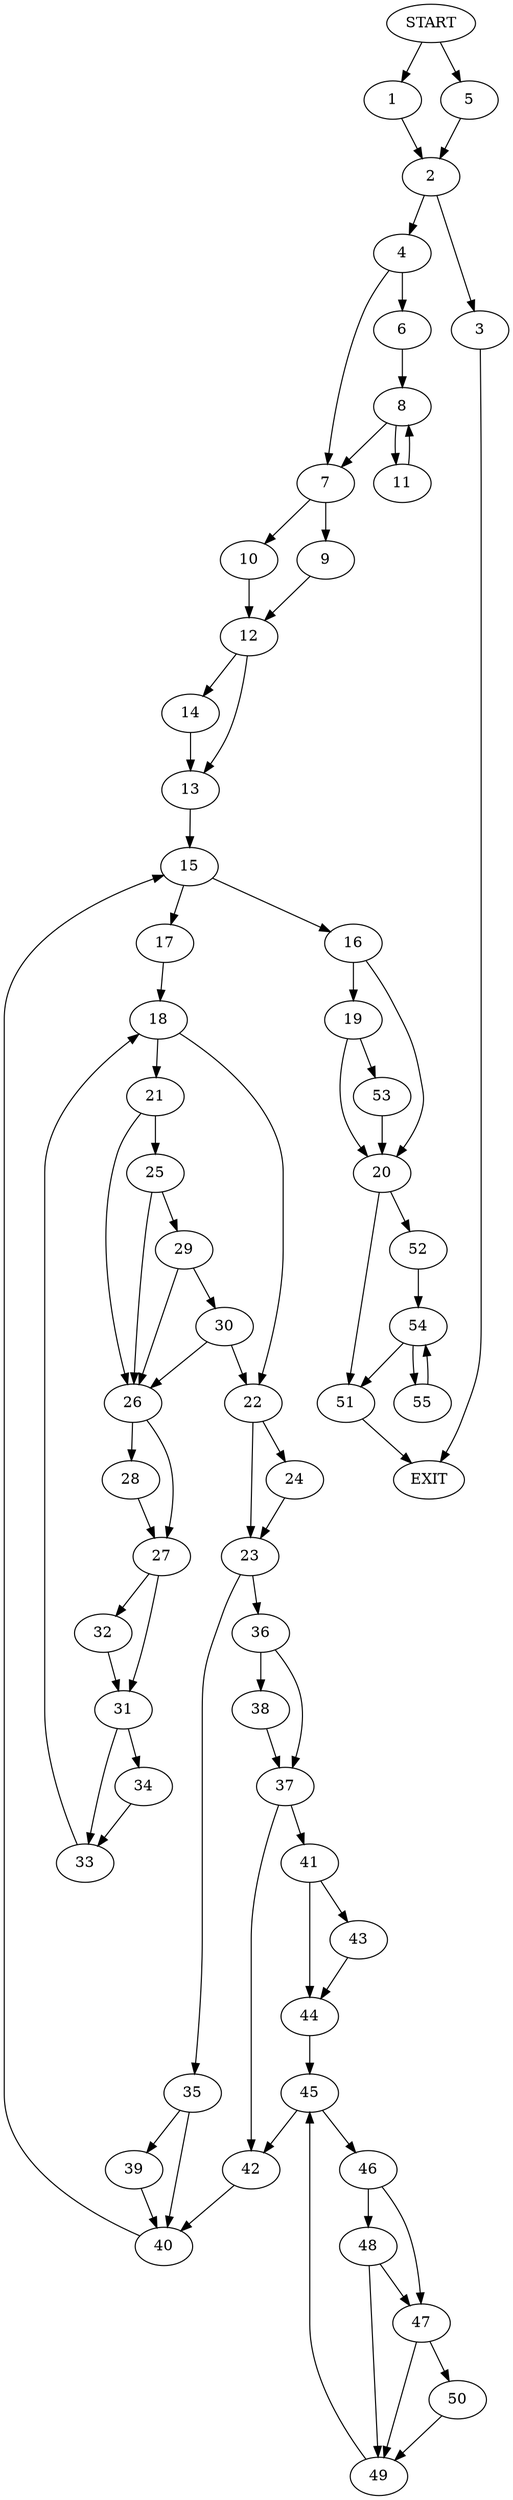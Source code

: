 digraph {
0 [label="START"]
56 [label="EXIT"]
0 -> 1
1 -> 2
2 -> 3
2 -> 4
0 -> 5
5 -> 2
3 -> 56
4 -> 6
4 -> 7
6 -> 8
7 -> 9
7 -> 10
8 -> 7
8 -> 11
11 -> 8
9 -> 12
10 -> 12
12 -> 13
12 -> 14
13 -> 15
14 -> 13
15 -> 16
15 -> 17
17 -> 18
16 -> 19
16 -> 20
18 -> 21
18 -> 22
22 -> 23
22 -> 24
21 -> 25
21 -> 26
26 -> 27
26 -> 28
25 -> 29
25 -> 26
29 -> 26
29 -> 30
30 -> 26
30 -> 22
27 -> 31
27 -> 32
28 -> 27
31 -> 33
31 -> 34
32 -> 31
33 -> 18
34 -> 33
23 -> 35
23 -> 36
24 -> 23
36 -> 37
36 -> 38
35 -> 39
35 -> 40
38 -> 37
37 -> 41
37 -> 42
41 -> 43
41 -> 44
42 -> 40
43 -> 44
44 -> 45
45 -> 46
45 -> 42
46 -> 47
46 -> 48
47 -> 49
47 -> 50
48 -> 47
48 -> 49
49 -> 45
50 -> 49
40 -> 15
39 -> 40
20 -> 51
20 -> 52
19 -> 53
19 -> 20
53 -> 20
51 -> 56
52 -> 54
54 -> 55
54 -> 51
55 -> 54
}
